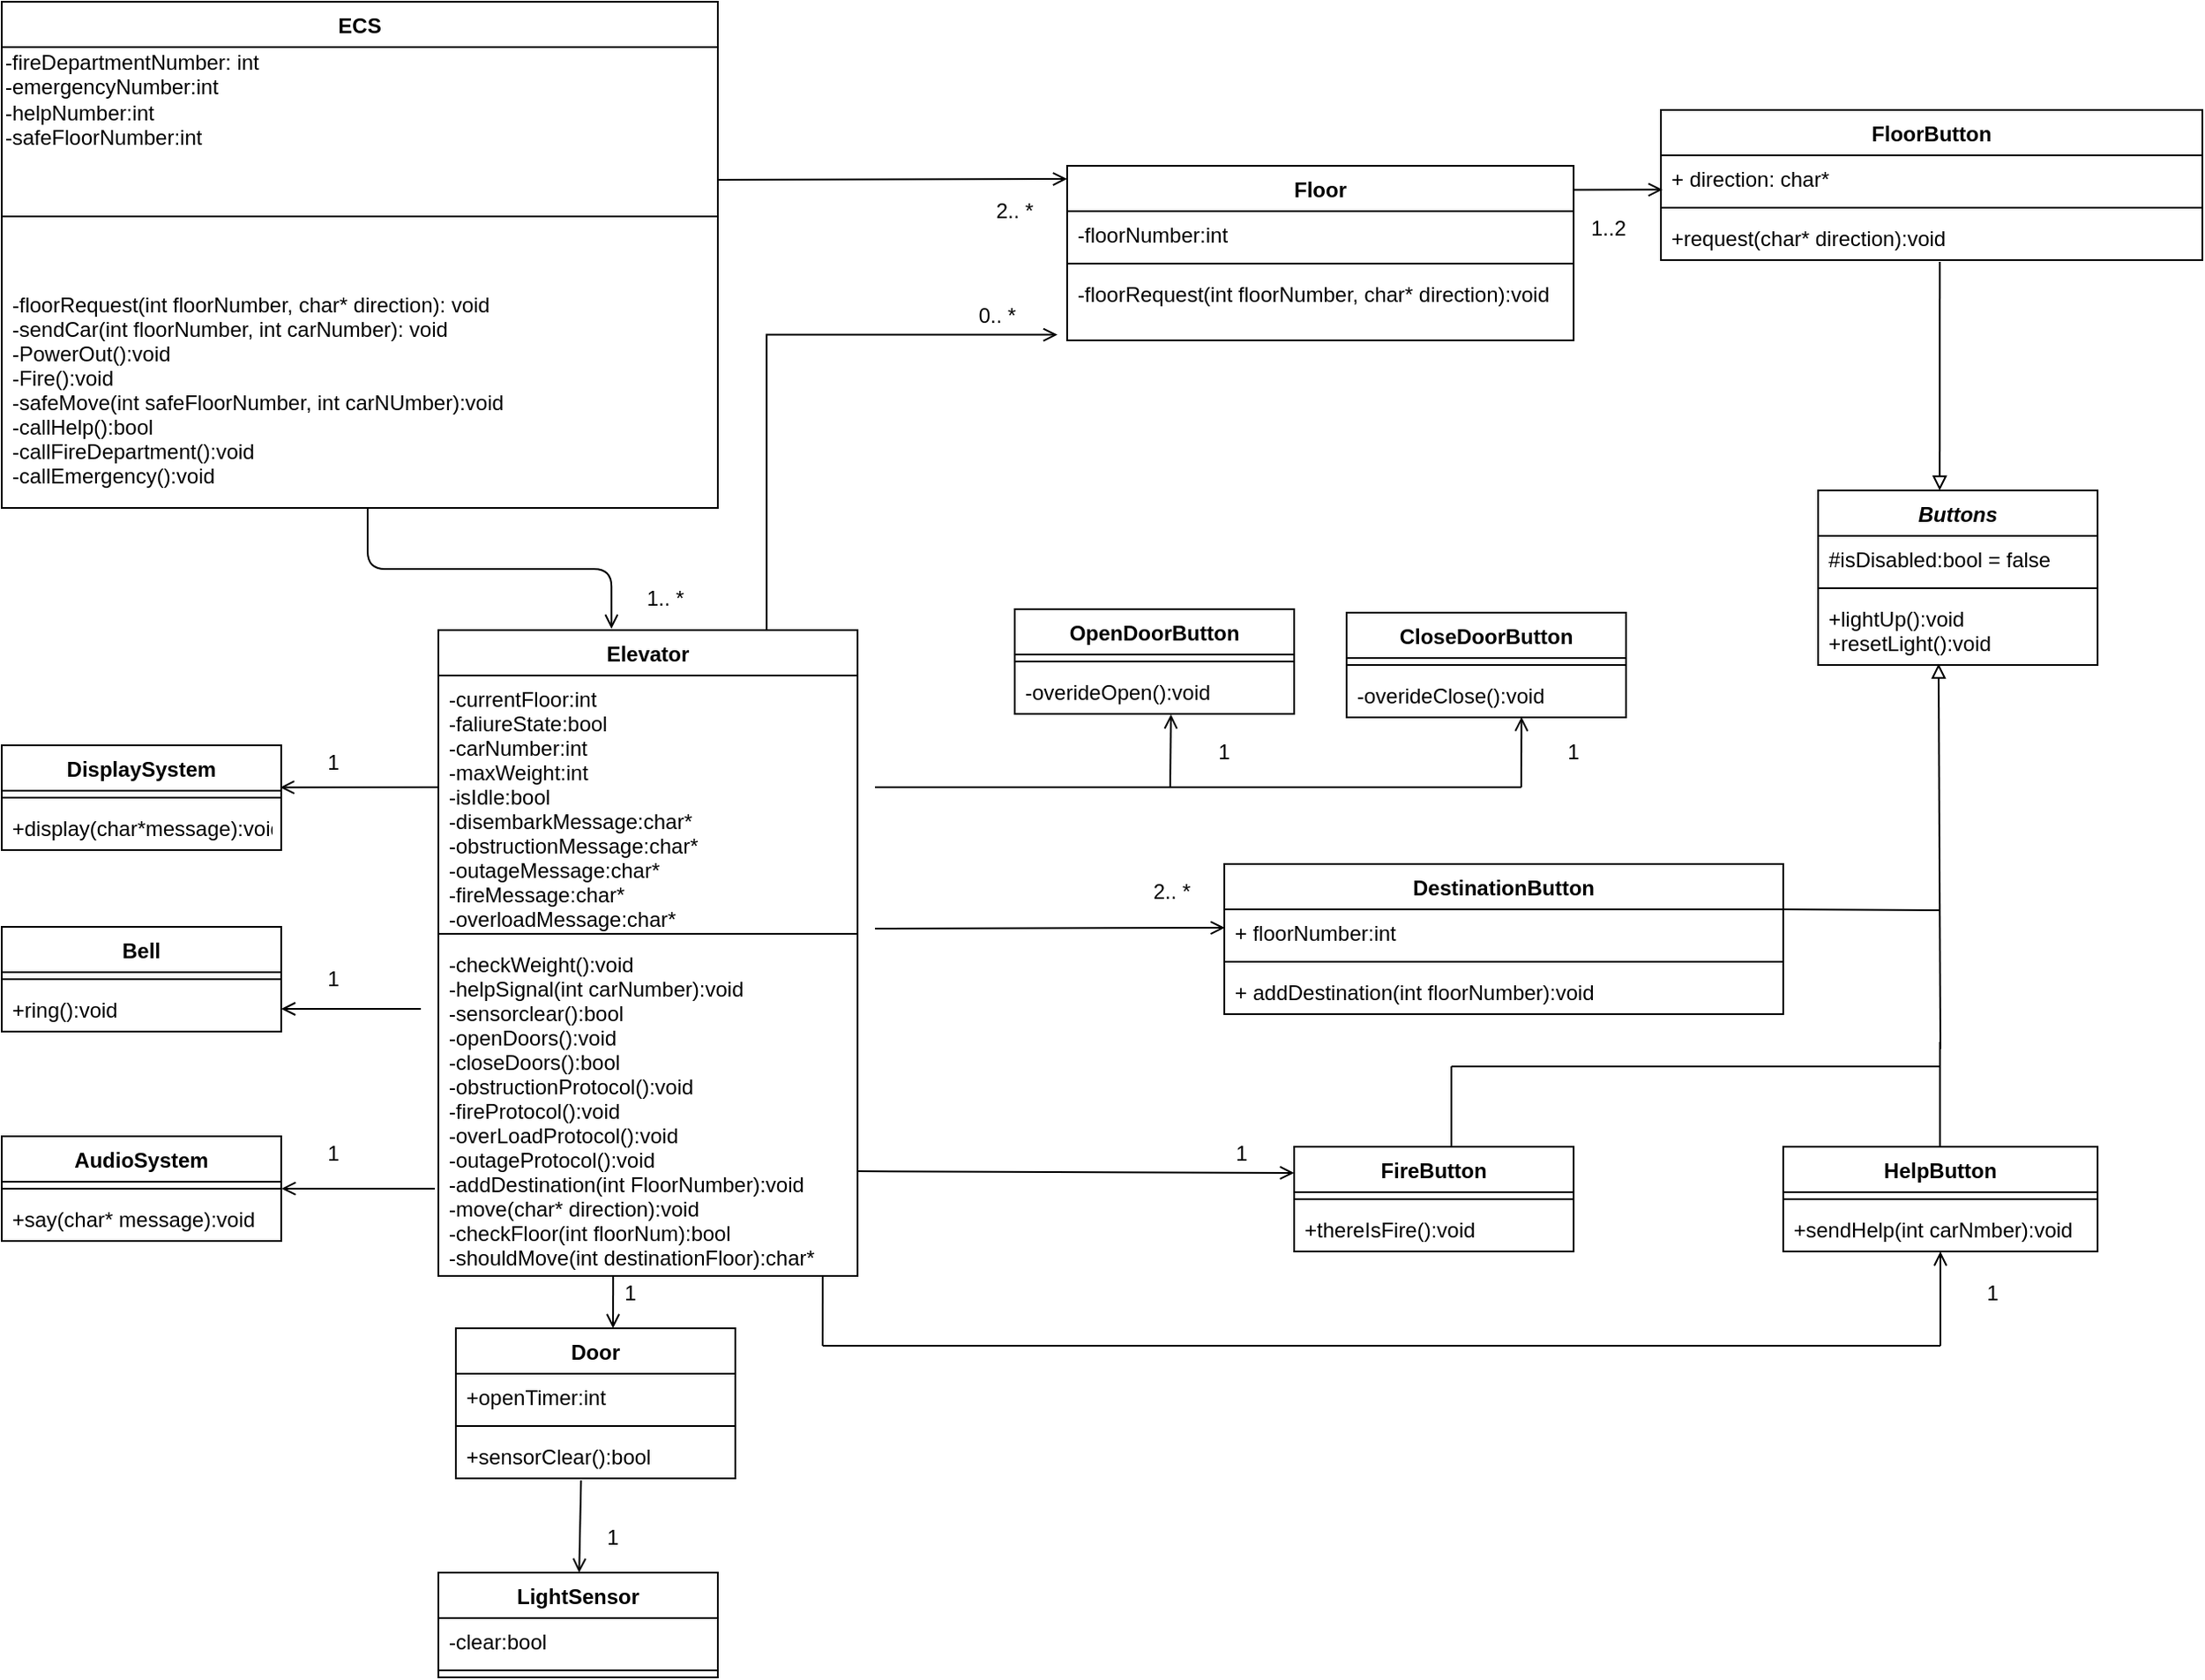 <mxfile version="14.4.2" type="github">
  <diagram id="8aR3l35aItAH-EgRVlKo" name="Page-1">
    <mxGraphModel dx="677" dy="381" grid="1" gridSize="10" guides="1" tooltips="1" connect="1" arrows="1" fold="1" page="1" pageScale="1" pageWidth="2339" pageHeight="3300" math="0" shadow="0">
      <root>
        <mxCell id="0" />
        <mxCell id="1" parent="0" />
        <mxCell id="9FTHmePnIFhZVKgnyyQq-1" value="ECS" style="swimlane;fontStyle=1;align=center;verticalAlign=top;childLayout=stackLayout;horizontal=1;startSize=26;horizontalStack=0;resizeParent=1;resizeParentMax=0;resizeLast=0;collapsible=1;marginBottom=0;" parent="1" vertex="1">
          <mxGeometry x="50" y="30" width="410" height="290" as="geometry" />
        </mxCell>
        <mxCell id="9FTHmePnIFhZVKgnyyQq-54" value="-fireDepartmentNumber: int&lt;br&gt;-emergencyNumber:int&lt;br&gt;-helpNumber:int&lt;br&gt;-safeFloorNumber:int" style="text;html=1;align=left;verticalAlign=middle;resizable=0;points=[];autosize=1;" parent="9FTHmePnIFhZVKgnyyQq-1" vertex="1">
          <mxGeometry y="26" width="410" height="60" as="geometry" />
        </mxCell>
        <mxCell id="9FTHmePnIFhZVKgnyyQq-3" value="" style="line;strokeWidth=1;fillColor=none;align=left;verticalAlign=middle;spacingTop=-1;spacingLeft=3;spacingRight=3;rotatable=0;labelPosition=right;points=[];portConstraint=eastwest;" parent="9FTHmePnIFhZVKgnyyQq-1" vertex="1">
          <mxGeometry y="86" width="410" height="74" as="geometry" />
        </mxCell>
        <mxCell id="9FTHmePnIFhZVKgnyyQq-4" value="-floorRequest(int floorNumber, char* direction): void&#xa;-sendCar(int floorNumber, int carNumber): void&#xa;-PowerOut():void&#xa;-Fire():void&#xa;-safeMove(int safeFloorNumber, int carNUmber):void&#xa;-callHelp():bool&#xa;-callFireDepartment():void&#xa;-callEmergency():void" style="text;strokeColor=none;align=left;verticalAlign=top;spacingLeft=4;spacingRight=4;overflow=hidden;rotatable=0;points=[[0,0.5],[1,0.5]];portConstraint=eastwest;" parent="9FTHmePnIFhZVKgnyyQq-1" vertex="1">
          <mxGeometry y="160" width="410" height="130" as="geometry" />
        </mxCell>
        <mxCell id="wohDVSwyW_sj7-p6CF0E-1" style="edgeStyle=orthogonalEdgeStyle;rounded=0;orthogonalLoop=1;jettySize=auto;html=1;entryX=0.783;entryY=0.003;entryDx=0;entryDy=0;entryPerimeter=0;startArrow=open;startFill=0;endArrow=none;endFill=0;strokeColor=#000000;exitX=-0.019;exitY=0.92;exitDx=0;exitDy=0;exitPerimeter=0;" edge="1" parent="1" source="wohDVSwyW_sj7-p6CF0E-7" target="9FTHmePnIFhZVKgnyyQq-9">
          <mxGeometry relative="1" as="geometry">
            <mxPoint x="662" y="240" as="sourcePoint" />
          </mxGeometry>
        </mxCell>
        <mxCell id="9FTHmePnIFhZVKgnyyQq-9" value="Elevator" style="swimlane;fontStyle=1;align=center;verticalAlign=top;childLayout=stackLayout;horizontal=1;startSize=26;horizontalStack=0;resizeParent=1;resizeParentMax=0;resizeLast=0;collapsible=1;marginBottom=0;" parent="1" vertex="1">
          <mxGeometry x="300" y="390" width="240" height="370" as="geometry" />
        </mxCell>
        <mxCell id="9FTHmePnIFhZVKgnyyQq-10" value="-currentFloor:int&#xa;-faliureState:bool&#xa;-carNumber:int&#xa;-maxWeight:int&#xa;-isIdle:bool&#xa;-disembarkMessage:char*&#xa;-obstructionMessage:char*&#xa;-outageMessage:char*&#xa;-fireMessage:char*&#xa;-overloadMessage:char*" style="text;strokeColor=none;fillColor=none;align=left;verticalAlign=top;spacingLeft=4;spacingRight=4;overflow=hidden;rotatable=0;points=[[0,0.5],[1,0.5]];portConstraint=eastwest;" parent="9FTHmePnIFhZVKgnyyQq-9" vertex="1">
          <mxGeometry y="26" width="240" height="144" as="geometry" />
        </mxCell>
        <mxCell id="9FTHmePnIFhZVKgnyyQq-84" value="" style="endArrow=open;html=1;strokeColor=#000000;entryX=0.996;entryY=0.402;entryDx=0;entryDy=0;endFill=0;entryPerimeter=0;" parent="9FTHmePnIFhZVKgnyyQq-9" target="9FTHmePnIFhZVKgnyyQq-17" edge="1">
          <mxGeometry width="50" height="50" relative="1" as="geometry">
            <mxPoint y="90" as="sourcePoint" />
            <mxPoint x="160" y="91.5" as="targetPoint" />
          </mxGeometry>
        </mxCell>
        <mxCell id="9FTHmePnIFhZVKgnyyQq-11" value="" style="line;strokeWidth=1;fillColor=none;align=left;verticalAlign=middle;spacingTop=-1;spacingLeft=3;spacingRight=3;rotatable=0;labelPosition=right;points=[];portConstraint=eastwest;" parent="9FTHmePnIFhZVKgnyyQq-9" vertex="1">
          <mxGeometry y="170" width="240" height="8" as="geometry" />
        </mxCell>
        <mxCell id="9FTHmePnIFhZVKgnyyQq-95" value="" style="endArrow=open;html=1;strokeColor=#000000;entryX=1;entryY=0.5;entryDx=0;entryDy=0;endFill=0;" parent="9FTHmePnIFhZVKgnyyQq-9" target="9FTHmePnIFhZVKgnyyQq-94" edge="1">
          <mxGeometry width="50" height="50" relative="1" as="geometry">
            <mxPoint x="-10" y="217" as="sourcePoint" />
            <mxPoint x="160" y="211.5" as="targetPoint" />
          </mxGeometry>
        </mxCell>
        <mxCell id="9FTHmePnIFhZVKgnyyQq-12" value="-checkWeight():void&#xa;-helpSignal(int carNumber):void&#xa;-sensorclear():bool&#xa;-openDoors():void&#xa;-closeDoors():bool&#xa;-obstructionProtocol():void&#xa;-fireProtocol():void&#xa;-overLoadProtocol():void&#xa;-outageProtocol():void&#xa;-addDestination(int FloorNumber):void&#xa;-move(char* direction):void&#xa;-checkFloor(int floorNum):bool&#xa;-shouldMove(int destinationFloor):char*&#xa;" style="text;strokeColor=none;fillColor=none;align=left;verticalAlign=top;spacingLeft=4;spacingRight=4;overflow=hidden;rotatable=0;points=[[0,0.5],[1,0.5]];portConstraint=eastwest;" parent="9FTHmePnIFhZVKgnyyQq-9" vertex="1">
          <mxGeometry y="178" width="240" height="192" as="geometry" />
        </mxCell>
        <mxCell id="9FTHmePnIFhZVKgnyyQq-17" value="DisplaySystem" style="swimlane;fontStyle=1;align=center;verticalAlign=top;childLayout=stackLayout;horizontal=1;startSize=26;horizontalStack=0;resizeParent=1;resizeParentMax=0;resizeLast=0;collapsible=1;marginBottom=0;" parent="1" vertex="1">
          <mxGeometry x="50" y="456" width="160" height="60" as="geometry" />
        </mxCell>
        <mxCell id="9FTHmePnIFhZVKgnyyQq-19" value="" style="line;strokeWidth=1;fillColor=none;align=left;verticalAlign=middle;spacingTop=-1;spacingLeft=3;spacingRight=3;rotatable=0;labelPosition=right;points=[];portConstraint=eastwest;" parent="9FTHmePnIFhZVKgnyyQq-17" vertex="1">
          <mxGeometry y="26" width="160" height="8" as="geometry" />
        </mxCell>
        <mxCell id="9FTHmePnIFhZVKgnyyQq-20" value="+display(char*message):void" style="text;strokeColor=none;fillColor=none;align=left;verticalAlign=top;spacingLeft=4;spacingRight=4;overflow=hidden;rotatable=0;points=[[0,0.5],[1,0.5]];portConstraint=eastwest;" parent="9FTHmePnIFhZVKgnyyQq-17" vertex="1">
          <mxGeometry y="34" width="160" height="26" as="geometry" />
        </mxCell>
        <mxCell id="9FTHmePnIFhZVKgnyyQq-25" value="AudioSystem" style="swimlane;fontStyle=1;align=center;verticalAlign=top;childLayout=stackLayout;horizontal=1;startSize=26;horizontalStack=0;resizeParent=1;resizeParentMax=0;resizeLast=0;collapsible=1;marginBottom=0;" parent="1" vertex="1">
          <mxGeometry x="50" y="680" width="160" height="60" as="geometry" />
        </mxCell>
        <mxCell id="9FTHmePnIFhZVKgnyyQq-27" value="" style="line;strokeWidth=1;fillColor=none;align=left;verticalAlign=middle;spacingTop=-1;spacingLeft=3;spacingRight=3;rotatable=0;labelPosition=right;points=[];portConstraint=eastwest;" parent="9FTHmePnIFhZVKgnyyQq-25" vertex="1">
          <mxGeometry y="26" width="160" height="8" as="geometry" />
        </mxCell>
        <mxCell id="9FTHmePnIFhZVKgnyyQq-28" value="+say(char* message):void" style="text;strokeColor=none;fillColor=none;align=left;verticalAlign=top;spacingLeft=4;spacingRight=4;overflow=hidden;rotatable=0;points=[[0,0.5],[1,0.5]];portConstraint=eastwest;" parent="9FTHmePnIFhZVKgnyyQq-25" vertex="1">
          <mxGeometry y="34" width="160" height="26" as="geometry" />
        </mxCell>
        <mxCell id="9FTHmePnIFhZVKgnyyQq-41" value="DestinationButton" style="swimlane;fontStyle=1;align=center;verticalAlign=top;childLayout=stackLayout;horizontal=1;startSize=26;horizontalStack=0;resizeParent=1;resizeParentMax=0;resizeLast=0;collapsible=1;marginBottom=0;" parent="1" vertex="1">
          <mxGeometry x="750" y="524" width="320" height="86" as="geometry" />
        </mxCell>
        <mxCell id="9FTHmePnIFhZVKgnyyQq-42" value="+ floorNumber:int" style="text;strokeColor=none;fillColor=none;align=left;verticalAlign=top;spacingLeft=4;spacingRight=4;overflow=hidden;rotatable=0;points=[[0,0.5],[1,0.5]];portConstraint=eastwest;" parent="9FTHmePnIFhZVKgnyyQq-41" vertex="1">
          <mxGeometry y="26" width="320" height="26" as="geometry" />
        </mxCell>
        <mxCell id="9FTHmePnIFhZVKgnyyQq-43" value="" style="line;strokeWidth=1;fillColor=none;align=left;verticalAlign=middle;spacingTop=-1;spacingLeft=3;spacingRight=3;rotatable=0;labelPosition=right;points=[];portConstraint=eastwest;" parent="9FTHmePnIFhZVKgnyyQq-41" vertex="1">
          <mxGeometry y="52" width="320" height="8" as="geometry" />
        </mxCell>
        <mxCell id="9FTHmePnIFhZVKgnyyQq-44" value="+ addDestination(int floorNumber):void" style="text;strokeColor=none;fillColor=none;align=left;verticalAlign=top;spacingLeft=4;spacingRight=4;overflow=hidden;rotatable=0;points=[[0,0.5],[1,0.5]];portConstraint=eastwest;" parent="9FTHmePnIFhZVKgnyyQq-41" vertex="1">
          <mxGeometry y="60" width="320" height="26" as="geometry" />
        </mxCell>
        <mxCell id="9FTHmePnIFhZVKgnyyQq-45" value="FloorButton" style="swimlane;fontStyle=1;align=center;verticalAlign=top;childLayout=stackLayout;horizontal=1;startSize=26;horizontalStack=0;resizeParent=1;resizeParentMax=0;resizeLast=0;collapsible=1;marginBottom=0;" parent="1" vertex="1">
          <mxGeometry x="1000" y="92" width="310" height="86" as="geometry" />
        </mxCell>
        <mxCell id="9FTHmePnIFhZVKgnyyQq-46" value="+ direction: char*" style="text;strokeColor=none;fillColor=none;align=left;verticalAlign=top;spacingLeft=4;spacingRight=4;overflow=hidden;rotatable=0;points=[[0,0.5],[1,0.5]];portConstraint=eastwest;" parent="9FTHmePnIFhZVKgnyyQq-45" vertex="1">
          <mxGeometry y="26" width="310" height="26" as="geometry" />
        </mxCell>
        <mxCell id="9FTHmePnIFhZVKgnyyQq-47" value="" style="line;strokeWidth=1;fillColor=none;align=left;verticalAlign=middle;spacingTop=-1;spacingLeft=3;spacingRight=3;rotatable=0;labelPosition=right;points=[];portConstraint=eastwest;" parent="9FTHmePnIFhZVKgnyyQq-45" vertex="1">
          <mxGeometry y="52" width="310" height="8" as="geometry" />
        </mxCell>
        <mxCell id="9FTHmePnIFhZVKgnyyQq-48" value="+request(char* direction):void" style="text;strokeColor=none;fillColor=none;align=left;verticalAlign=top;spacingLeft=4;spacingRight=4;overflow=hidden;rotatable=0;points=[[0,0.5],[1,0.5]];portConstraint=eastwest;" parent="9FTHmePnIFhZVKgnyyQq-45" vertex="1">
          <mxGeometry y="60" width="310" height="26" as="geometry" />
        </mxCell>
        <mxCell id="9FTHmePnIFhZVKgnyyQq-50" value="HelpButton" style="swimlane;fontStyle=1;align=center;verticalAlign=top;childLayout=stackLayout;horizontal=1;startSize=26;horizontalStack=0;resizeParent=1;resizeParentMax=0;resizeLast=0;collapsible=1;marginBottom=0;" parent="1" vertex="1">
          <mxGeometry x="1070" y="686" width="180" height="60" as="geometry" />
        </mxCell>
        <mxCell id="9FTHmePnIFhZVKgnyyQq-52" value="" style="line;strokeWidth=1;fillColor=none;align=left;verticalAlign=middle;spacingTop=-1;spacingLeft=3;spacingRight=3;rotatable=0;labelPosition=right;points=[];portConstraint=eastwest;" parent="9FTHmePnIFhZVKgnyyQq-50" vertex="1">
          <mxGeometry y="26" width="180" height="8" as="geometry" />
        </mxCell>
        <mxCell id="9FTHmePnIFhZVKgnyyQq-53" value="+sendHelp(int carNmber):void" style="text;strokeColor=none;fillColor=none;align=left;verticalAlign=top;spacingLeft=4;spacingRight=4;overflow=hidden;rotatable=0;points=[[0,0.5],[1,0.5]];portConstraint=eastwest;" parent="9FTHmePnIFhZVKgnyyQq-50" vertex="1">
          <mxGeometry y="34" width="180" height="26" as="geometry" />
        </mxCell>
        <mxCell id="9FTHmePnIFhZVKgnyyQq-56" value="FireButton" style="swimlane;fontStyle=1;align=center;verticalAlign=top;childLayout=stackLayout;horizontal=1;startSize=26;horizontalStack=0;resizeParent=1;resizeParentMax=0;resizeLast=0;collapsible=1;marginBottom=0;fillColor=none;" parent="1" vertex="1">
          <mxGeometry x="790" y="686" width="160" height="60" as="geometry" />
        </mxCell>
        <mxCell id="9FTHmePnIFhZVKgnyyQq-58" value="" style="line;strokeWidth=1;fillColor=none;align=left;verticalAlign=middle;spacingTop=-1;spacingLeft=3;spacingRight=3;rotatable=0;labelPosition=right;points=[];portConstraint=eastwest;" parent="9FTHmePnIFhZVKgnyyQq-56" vertex="1">
          <mxGeometry y="26" width="160" height="8" as="geometry" />
        </mxCell>
        <mxCell id="9FTHmePnIFhZVKgnyyQq-59" value="+thereIsFire():void" style="text;strokeColor=none;fillColor=none;align=left;verticalAlign=top;spacingLeft=4;spacingRight=4;overflow=hidden;rotatable=0;points=[[0,0.5],[1,0.5]];portConstraint=eastwest;" parent="9FTHmePnIFhZVKgnyyQq-56" vertex="1">
          <mxGeometry y="34" width="160" height="26" as="geometry" />
        </mxCell>
        <mxCell id="9FTHmePnIFhZVKgnyyQq-68" value="" style="endArrow=none;html=1;strokeColor=#000000;" parent="1" edge="1">
          <mxGeometry width="50" height="50" relative="1" as="geometry">
            <mxPoint x="1159.76" y="686" as="sourcePoint" />
            <mxPoint x="1159.76" y="626" as="targetPoint" />
            <Array as="points" />
          </mxGeometry>
        </mxCell>
        <mxCell id="9FTHmePnIFhZVKgnyyQq-69" value="" style="endArrow=none;html=1;strokeColor=#000000;" parent="1" edge="1">
          <mxGeometry width="50" height="50" relative="1" as="geometry">
            <mxPoint x="880" y="640" as="sourcePoint" />
            <mxPoint x="1160" y="640" as="targetPoint" />
          </mxGeometry>
        </mxCell>
        <mxCell id="9FTHmePnIFhZVKgnyyQq-70" value="" style="endArrow=none;html=1;strokeColor=#000000;" parent="1" edge="1">
          <mxGeometry width="50" height="50" relative="1" as="geometry">
            <mxPoint x="880" y="686" as="sourcePoint" />
            <mxPoint x="880" y="640" as="targetPoint" />
          </mxGeometry>
        </mxCell>
        <mxCell id="9FTHmePnIFhZVKgnyyQq-71" value="" style="endArrow=block;html=1;strokeColor=#000000;endFill=0;entryX=0.431;entryY=0.982;entryDx=0;entryDy=0;entryPerimeter=0;" parent="1" edge="1" target="wohDVSwyW_sj7-p6CF0E-15">
          <mxGeometry width="50" height="50" relative="1" as="geometry">
            <mxPoint x="1160" y="630" as="sourcePoint" />
            <mxPoint x="1160" y="414" as="targetPoint" />
          </mxGeometry>
        </mxCell>
        <mxCell id="9FTHmePnIFhZVKgnyyQq-72" value="" style="endArrow=none;html=1;strokeColor=#000000;" parent="1" edge="1">
          <mxGeometry width="50" height="50" relative="1" as="geometry">
            <mxPoint x="1070" y="550" as="sourcePoint" />
            <mxPoint x="1160" y="550.5" as="targetPoint" />
          </mxGeometry>
        </mxCell>
        <mxCell id="9FTHmePnIFhZVKgnyyQq-74" value="" style="endArrow=none;html=1;strokeColor=#000000;entryX=0.515;entryY=1.04;entryDx=0;entryDy=0;entryPerimeter=0;startArrow=block;startFill=0;exitX=0.435;exitY=0;exitDx=0;exitDy=0;exitPerimeter=0;" parent="1" target="9FTHmePnIFhZVKgnyyQq-48" edge="1" source="wohDVSwyW_sj7-p6CF0E-12">
          <mxGeometry width="50" height="50" relative="1" as="geometry">
            <mxPoint x="1160" y="300" as="sourcePoint" />
            <mxPoint x="1160" y="250" as="targetPoint" />
          </mxGeometry>
        </mxCell>
        <mxCell id="9FTHmePnIFhZVKgnyyQq-75" value="" style="endArrow=open;html=1;strokeColor=#000000;entryX=0.003;entryY=0.756;entryDx=0;entryDy=0;entryPerimeter=0;endFill=0;exitX=1;exitY=0.137;exitDx=0;exitDy=0;exitPerimeter=0;" parent="1" target="9FTHmePnIFhZVKgnyyQq-46" edge="1" source="wohDVSwyW_sj7-p6CF0E-4">
          <mxGeometry width="50" height="50" relative="1" as="geometry">
            <mxPoint x="920" y="138" as="sourcePoint" />
            <mxPoint x="920" y="90" as="targetPoint" />
          </mxGeometry>
        </mxCell>
        <mxCell id="9FTHmePnIFhZVKgnyyQq-76" value="" style="endArrow=open;html=1;strokeColor=#000000;entryX=0.001;entryY=0.405;entryDx=0;entryDy=0;endFill=0;entryPerimeter=0;" parent="1" target="9FTHmePnIFhZVKgnyyQq-42" edge="1">
          <mxGeometry width="50" height="50" relative="1" as="geometry">
            <mxPoint x="550" y="561" as="sourcePoint" />
            <mxPoint x="590" y="450" as="targetPoint" />
          </mxGeometry>
        </mxCell>
        <mxCell id="9FTHmePnIFhZVKgnyyQq-77" value="" style="endArrow=open;html=1;strokeColor=#000000;entryX=0;entryY=0.25;entryDx=0;entryDy=0;endFill=0;" parent="1" target="9FTHmePnIFhZVKgnyyQq-56" edge="1">
          <mxGeometry width="50" height="50" relative="1" as="geometry">
            <mxPoint x="540" y="700" as="sourcePoint" />
            <mxPoint x="700" y="701.5" as="targetPoint" />
          </mxGeometry>
        </mxCell>
        <mxCell id="9FTHmePnIFhZVKgnyyQq-78" value="" style="endArrow=open;html=1;strokeColor=#000000;endFill=0;" parent="1" target="9FTHmePnIFhZVKgnyyQq-53" edge="1">
          <mxGeometry width="50" height="50" relative="1" as="geometry">
            <mxPoint x="1160" y="800" as="sourcePoint" />
            <mxPoint x="1170" y="811.5" as="targetPoint" />
          </mxGeometry>
        </mxCell>
        <mxCell id="9FTHmePnIFhZVKgnyyQq-79" value="" style="endArrow=none;html=1;strokeColor=#000000;" parent="1" edge="1">
          <mxGeometry width="50" height="50" relative="1" as="geometry">
            <mxPoint x="520" y="800" as="sourcePoint" />
            <mxPoint x="1160" y="800" as="targetPoint" />
          </mxGeometry>
        </mxCell>
        <mxCell id="9FTHmePnIFhZVKgnyyQq-80" value="" style="endArrow=none;html=1;strokeColor=#000000;entryX=0.917;entryY=0.998;entryDx=0;entryDy=0;entryPerimeter=0;" parent="1" target="9FTHmePnIFhZVKgnyyQq-12" edge="1">
          <mxGeometry width="50" height="50" relative="1" as="geometry">
            <mxPoint x="520" y="800" as="sourcePoint" />
            <mxPoint x="570" y="750" as="targetPoint" />
          </mxGeometry>
        </mxCell>
        <mxCell id="9FTHmePnIFhZVKgnyyQq-81" value="" style="endArrow=open;html=1;strokeColor=#000000;entryX=0;entryY=0.25;entryDx=0;entryDy=0;endFill=0;" parent="1" edge="1">
          <mxGeometry width="50" height="50" relative="1" as="geometry">
            <mxPoint x="460" y="132" as="sourcePoint" />
            <mxPoint x="660" y="131.5" as="targetPoint" />
          </mxGeometry>
        </mxCell>
        <mxCell id="9FTHmePnIFhZVKgnyyQq-82" value="" style="endArrow=open;html=1;strokeColor=#000000;entryX=0.625;entryY=0;entryDx=0;entryDy=0;endFill=0;exitX=0.417;exitY=1;exitDx=0;exitDy=0;exitPerimeter=0;entryPerimeter=0;" parent="1" source="9FTHmePnIFhZVKgnyyQq-12" edge="1">
          <mxGeometry width="50" height="50" relative="1" as="geometry">
            <mxPoint x="270" y="750" as="sourcePoint" />
            <mxPoint x="400" y="790" as="targetPoint" />
          </mxGeometry>
        </mxCell>
        <mxCell id="9FTHmePnIFhZVKgnyyQq-85" value="" style="endArrow=open;html=1;strokeColor=#000000;entryX=0.413;entryY=-0.002;entryDx=0;entryDy=0;endFill=0;exitX=0.511;exitY=1.002;exitDx=0;exitDy=0;exitPerimeter=0;entryPerimeter=0;edgeStyle=orthogonalEdgeStyle;" parent="1" source="9FTHmePnIFhZVKgnyyQq-4" target="9FTHmePnIFhZVKgnyyQq-9" edge="1">
          <mxGeometry width="50" height="50" relative="1" as="geometry">
            <mxPoint x="340" y="360" as="sourcePoint" />
            <mxPoint x="500" y="361.5" as="targetPoint" />
          </mxGeometry>
        </mxCell>
        <mxCell id="9FTHmePnIFhZVKgnyyQq-83" value="" style="endArrow=open;html=1;strokeColor=#000000;entryX=1.001;entryY=0.152;entryDx=0;entryDy=0;endFill=0;entryPerimeter=0;" parent="1" edge="1">
          <mxGeometry width="50" height="50" relative="1" as="geometry">
            <mxPoint x="298" y="710" as="sourcePoint" />
            <mxPoint x="210.16" y="709.952" as="targetPoint" />
          </mxGeometry>
        </mxCell>
        <mxCell id="9FTHmePnIFhZVKgnyyQq-91" value="Bell" style="swimlane;fontStyle=1;align=center;verticalAlign=top;childLayout=stackLayout;horizontal=1;startSize=26;horizontalStack=0;resizeParent=1;resizeParentMax=0;resizeLast=0;collapsible=1;marginBottom=0;fillColor=none;" parent="1" vertex="1">
          <mxGeometry x="50" y="560" width="160" height="60" as="geometry" />
        </mxCell>
        <mxCell id="9FTHmePnIFhZVKgnyyQq-93" value="" style="line;strokeWidth=1;fillColor=none;align=left;verticalAlign=middle;spacingTop=-1;spacingLeft=3;spacingRight=3;rotatable=0;labelPosition=right;points=[];portConstraint=eastwest;" parent="9FTHmePnIFhZVKgnyyQq-91" vertex="1">
          <mxGeometry y="26" width="160" height="8" as="geometry" />
        </mxCell>
        <mxCell id="9FTHmePnIFhZVKgnyyQq-94" value="+ring():void" style="text;strokeColor=none;fillColor=none;align=left;verticalAlign=top;spacingLeft=4;spacingRight=4;overflow=hidden;rotatable=0;points=[[0,0.5],[1,0.5]];portConstraint=eastwest;" parent="9FTHmePnIFhZVKgnyyQq-91" vertex="1">
          <mxGeometry y="34" width="160" height="26" as="geometry" />
        </mxCell>
        <mxCell id="9FTHmePnIFhZVKgnyyQq-96" value="CloseDoorButton" style="swimlane;fontStyle=1;align=center;verticalAlign=top;childLayout=stackLayout;horizontal=1;startSize=26;horizontalStack=0;resizeParent=1;resizeParentMax=0;resizeLast=0;collapsible=1;marginBottom=0;fillColor=none;" parent="1" vertex="1">
          <mxGeometry x="820" y="380" width="160" height="60" as="geometry" />
        </mxCell>
        <mxCell id="9FTHmePnIFhZVKgnyyQq-98" value="" style="line;strokeWidth=1;fillColor=none;align=left;verticalAlign=middle;spacingTop=-1;spacingLeft=3;spacingRight=3;rotatable=0;labelPosition=right;points=[];portConstraint=eastwest;" parent="9FTHmePnIFhZVKgnyyQq-96" vertex="1">
          <mxGeometry y="26" width="160" height="8" as="geometry" />
        </mxCell>
        <mxCell id="9FTHmePnIFhZVKgnyyQq-99" value="-overideClose():void" style="text;strokeColor=none;fillColor=none;align=left;verticalAlign=top;spacingLeft=4;spacingRight=4;overflow=hidden;rotatable=0;points=[[0,0.5],[1,0.5]];portConstraint=eastwest;" parent="9FTHmePnIFhZVKgnyyQq-96" vertex="1">
          <mxGeometry y="34" width="160" height="26" as="geometry" />
        </mxCell>
        <mxCell id="9FTHmePnIFhZVKgnyyQq-105" value="" style="endArrow=open;html=1;strokeColor=#000000;entryX=0.626;entryY=0.989;entryDx=0;entryDy=0;entryPerimeter=0;endFill=0;" parent="9FTHmePnIFhZVKgnyyQq-96" target="9FTHmePnIFhZVKgnyyQq-99" edge="1">
          <mxGeometry width="50" height="50" relative="1" as="geometry">
            <mxPoint x="100" y="100" as="sourcePoint" />
            <mxPoint x="150" y="50" as="targetPoint" />
          </mxGeometry>
        </mxCell>
        <mxCell id="9FTHmePnIFhZVKgnyyQq-100" value="OpenDoorButton" style="swimlane;fontStyle=1;align=center;verticalAlign=top;childLayout=stackLayout;horizontal=1;startSize=26;horizontalStack=0;resizeParent=1;resizeParentMax=0;resizeLast=0;collapsible=1;marginBottom=0;fillColor=none;" parent="1" vertex="1">
          <mxGeometry x="630" y="378" width="160" height="60" as="geometry" />
        </mxCell>
        <mxCell id="9FTHmePnIFhZVKgnyyQq-102" value="" style="line;strokeWidth=1;fillColor=none;align=left;verticalAlign=middle;spacingTop=-1;spacingLeft=3;spacingRight=3;rotatable=0;labelPosition=right;points=[];portConstraint=eastwest;" parent="9FTHmePnIFhZVKgnyyQq-100" vertex="1">
          <mxGeometry y="26" width="160" height="8" as="geometry" />
        </mxCell>
        <mxCell id="9FTHmePnIFhZVKgnyyQq-103" value="-overideOpen():void" style="text;strokeColor=none;fillColor=none;align=left;verticalAlign=top;spacingLeft=4;spacingRight=4;overflow=hidden;rotatable=0;points=[[0,0.5],[1,0.5]];portConstraint=eastwest;" parent="9FTHmePnIFhZVKgnyyQq-100" vertex="1">
          <mxGeometry y="34" width="160" height="26" as="geometry" />
        </mxCell>
        <mxCell id="9FTHmePnIFhZVKgnyyQq-104" value="" style="endArrow=none;html=1;strokeColor=#000000;endFill=0;" parent="1" edge="1">
          <mxGeometry width="50" height="50" relative="1" as="geometry">
            <mxPoint x="920" y="480" as="sourcePoint" />
            <mxPoint x="550" y="480" as="targetPoint" />
          </mxGeometry>
        </mxCell>
        <mxCell id="9FTHmePnIFhZVKgnyyQq-106" value="" style="endArrow=open;html=1;strokeColor=#000000;entryX=0.559;entryY=1.01;entryDx=0;entryDy=0;entryPerimeter=0;endFill=0;" parent="1" target="9FTHmePnIFhZVKgnyyQq-103" edge="1">
          <mxGeometry width="50" height="50" relative="1" as="geometry">
            <mxPoint x="719" y="480" as="sourcePoint" />
            <mxPoint x="740" y="440" as="targetPoint" />
          </mxGeometry>
        </mxCell>
        <mxCell id="9FTHmePnIFhZVKgnyyQq-107" value="LightSensor" style="swimlane;fontStyle=1;align=center;verticalAlign=top;childLayout=stackLayout;horizontal=1;startSize=26;horizontalStack=0;resizeParent=1;resizeParentMax=0;resizeLast=0;collapsible=1;marginBottom=0;fillColor=none;" parent="1" vertex="1">
          <mxGeometry x="300" y="930" width="160" height="60" as="geometry" />
        </mxCell>
        <mxCell id="9FTHmePnIFhZVKgnyyQq-108" value="-clear:bool" style="text;strokeColor=none;fillColor=none;align=left;verticalAlign=top;spacingLeft=4;spacingRight=4;overflow=hidden;rotatable=0;points=[[0,0.5],[1,0.5]];portConstraint=eastwest;" parent="9FTHmePnIFhZVKgnyyQq-107" vertex="1">
          <mxGeometry y="26" width="160" height="26" as="geometry" />
        </mxCell>
        <mxCell id="9FTHmePnIFhZVKgnyyQq-109" value="" style="line;strokeWidth=1;fillColor=none;align=left;verticalAlign=middle;spacingTop=-1;spacingLeft=3;spacingRight=3;rotatable=0;labelPosition=right;points=[];portConstraint=eastwest;" parent="9FTHmePnIFhZVKgnyyQq-107" vertex="1">
          <mxGeometry y="52" width="160" height="8" as="geometry" />
        </mxCell>
        <mxCell id="9FTHmePnIFhZVKgnyyQq-111" value="" style="endArrow=open;html=1;strokeColor=#000000;endFill=0;exitX=0.448;exitY=1.045;exitDx=0;exitDy=0;exitPerimeter=0;" parent="1" source="wohDVSwyW_sj7-p6CF0E-11" target="9FTHmePnIFhZVKgnyyQq-107" edge="1">
          <mxGeometry width="50" height="50" relative="1" as="geometry">
            <mxPoint x="380" y="868.0" as="sourcePoint" />
            <mxPoint x="710" y="911.5" as="targetPoint" />
          </mxGeometry>
        </mxCell>
        <mxCell id="9FTHmePnIFhZVKgnyyQq-119" value="1..2" style="text;html=1;strokeColor=none;fillColor=none;align=center;verticalAlign=middle;whiteSpace=wrap;rounded=0;" parent="1" vertex="1">
          <mxGeometry x="950" y="150" width="40" height="20" as="geometry" />
        </mxCell>
        <mxCell id="9FTHmePnIFhZVKgnyyQq-121" value="2.. *" style="text;html=1;strokeColor=none;fillColor=none;align=center;verticalAlign=middle;whiteSpace=wrap;rounded=0;" parent="1" vertex="1">
          <mxGeometry x="610" y="140" width="40" height="20" as="geometry" />
        </mxCell>
        <mxCell id="9FTHmePnIFhZVKgnyyQq-124" value="1.. *" style="text;html=1;strokeColor=none;fillColor=none;align=center;verticalAlign=middle;whiteSpace=wrap;rounded=0;" parent="1" vertex="1">
          <mxGeometry x="410" y="362" width="40" height="20" as="geometry" />
        </mxCell>
        <mxCell id="9FTHmePnIFhZVKgnyyQq-125" value="1" style="text;html=1;strokeColor=none;fillColor=none;align=center;verticalAlign=middle;whiteSpace=wrap;rounded=0;" parent="1" vertex="1">
          <mxGeometry x="930" y="450" width="40" height="20" as="geometry" />
        </mxCell>
        <mxCell id="9FTHmePnIFhZVKgnyyQq-126" value="1" style="text;html=1;strokeColor=none;fillColor=none;align=center;verticalAlign=middle;whiteSpace=wrap;rounded=0;" parent="1" vertex="1">
          <mxGeometry x="730" y="450" width="40" height="20" as="geometry" />
        </mxCell>
        <mxCell id="9FTHmePnIFhZVKgnyyQq-127" value="1" style="text;html=1;strokeColor=none;fillColor=none;align=center;verticalAlign=middle;whiteSpace=wrap;rounded=0;" parent="1" vertex="1">
          <mxGeometry x="220" y="456" width="40" height="20" as="geometry" />
        </mxCell>
        <mxCell id="9FTHmePnIFhZVKgnyyQq-128" value="1" style="text;html=1;strokeColor=none;fillColor=none;align=center;verticalAlign=middle;whiteSpace=wrap;rounded=0;" parent="1" vertex="1">
          <mxGeometry x="220" y="580" width="40" height="20" as="geometry" />
        </mxCell>
        <mxCell id="9FTHmePnIFhZVKgnyyQq-129" value="1" style="text;html=1;strokeColor=none;fillColor=none;align=center;verticalAlign=middle;whiteSpace=wrap;rounded=0;" parent="1" vertex="1">
          <mxGeometry x="220" y="680" width="40" height="20" as="geometry" />
        </mxCell>
        <mxCell id="9FTHmePnIFhZVKgnyyQq-130" value="2.. *" style="text;html=1;strokeColor=none;fillColor=none;align=center;verticalAlign=middle;whiteSpace=wrap;rounded=0;" parent="1" vertex="1">
          <mxGeometry x="700" y="530" width="40" height="20" as="geometry" />
        </mxCell>
        <mxCell id="9FTHmePnIFhZVKgnyyQq-131" value="1" style="text;html=1;strokeColor=none;fillColor=none;align=center;verticalAlign=middle;whiteSpace=wrap;rounded=0;" parent="1" vertex="1">
          <mxGeometry x="390" y="760" width="40" height="20" as="geometry" />
        </mxCell>
        <mxCell id="9FTHmePnIFhZVKgnyyQq-132" value="1" style="text;html=1;strokeColor=none;fillColor=none;align=center;verticalAlign=middle;whiteSpace=wrap;rounded=0;" parent="1" vertex="1">
          <mxGeometry x="740" y="680" width="40" height="20" as="geometry" />
        </mxCell>
        <mxCell id="9FTHmePnIFhZVKgnyyQq-133" value="1" style="text;html=1;strokeColor=none;fillColor=none;align=center;verticalAlign=middle;whiteSpace=wrap;rounded=0;" parent="1" vertex="1">
          <mxGeometry x="1170" y="760" width="40" height="20" as="geometry" />
        </mxCell>
        <mxCell id="9FTHmePnIFhZVKgnyyQq-134" value="1" style="text;html=1;strokeColor=none;fillColor=none;align=center;verticalAlign=middle;whiteSpace=wrap;rounded=0;" parent="1" vertex="1">
          <mxGeometry x="380" y="900" width="40" height="20" as="geometry" />
        </mxCell>
        <mxCell id="wohDVSwyW_sj7-p6CF0E-2" value="0.. *" style="text;html=1;strokeColor=none;fillColor=none;align=center;verticalAlign=middle;whiteSpace=wrap;rounded=0;" vertex="1" parent="1">
          <mxGeometry x="600" y="200" width="40" height="20" as="geometry" />
        </mxCell>
        <mxCell id="wohDVSwyW_sj7-p6CF0E-4" value="Floor" style="swimlane;fontStyle=1;align=center;verticalAlign=top;childLayout=stackLayout;horizontal=1;startSize=26;horizontalStack=0;resizeParent=1;resizeParentMax=0;resizeLast=0;collapsible=1;marginBottom=0;fillColor=none;" vertex="1" parent="1">
          <mxGeometry x="660" y="124" width="290" height="100" as="geometry" />
        </mxCell>
        <mxCell id="wohDVSwyW_sj7-p6CF0E-5" value="-floorNumber:int" style="text;strokeColor=none;fillColor=none;align=left;verticalAlign=top;spacingLeft=4;spacingRight=4;overflow=hidden;rotatable=0;points=[[0,0.5],[1,0.5]];portConstraint=eastwest;" vertex="1" parent="wohDVSwyW_sj7-p6CF0E-4">
          <mxGeometry y="26" width="290" height="26" as="geometry" />
        </mxCell>
        <mxCell id="wohDVSwyW_sj7-p6CF0E-6" value="" style="line;strokeWidth=1;fillColor=none;align=left;verticalAlign=middle;spacingTop=-1;spacingLeft=3;spacingRight=3;rotatable=0;labelPosition=right;points=[];portConstraint=eastwest;" vertex="1" parent="wohDVSwyW_sj7-p6CF0E-4">
          <mxGeometry y="52" width="290" height="8" as="geometry" />
        </mxCell>
        <mxCell id="wohDVSwyW_sj7-p6CF0E-7" value="-floorRequest(int floorNumber, char* direction):void" style="text;strokeColor=none;fillColor=none;align=left;verticalAlign=top;spacingLeft=4;spacingRight=4;overflow=hidden;rotatable=0;points=[[0,0.5],[1,0.5]];portConstraint=eastwest;" vertex="1" parent="wohDVSwyW_sj7-p6CF0E-4">
          <mxGeometry y="60" width="290" height="40" as="geometry" />
        </mxCell>
        <mxCell id="wohDVSwyW_sj7-p6CF0E-8" value="Door" style="swimlane;fontStyle=1;align=center;verticalAlign=top;childLayout=stackLayout;horizontal=1;startSize=26;horizontalStack=0;resizeParent=1;resizeParentMax=0;resizeLast=0;collapsible=1;marginBottom=0;fillColor=none;" vertex="1" parent="1">
          <mxGeometry x="310" y="790" width="160" height="86" as="geometry" />
        </mxCell>
        <mxCell id="wohDVSwyW_sj7-p6CF0E-9" value="+openTimer:int" style="text;strokeColor=none;fillColor=none;align=left;verticalAlign=top;spacingLeft=4;spacingRight=4;overflow=hidden;rotatable=0;points=[[0,0.5],[1,0.5]];portConstraint=eastwest;" vertex="1" parent="wohDVSwyW_sj7-p6CF0E-8">
          <mxGeometry y="26" width="160" height="26" as="geometry" />
        </mxCell>
        <mxCell id="wohDVSwyW_sj7-p6CF0E-10" value="" style="line;strokeWidth=1;fillColor=none;align=left;verticalAlign=middle;spacingTop=-1;spacingLeft=3;spacingRight=3;rotatable=0;labelPosition=right;points=[];portConstraint=eastwest;" vertex="1" parent="wohDVSwyW_sj7-p6CF0E-8">
          <mxGeometry y="52" width="160" height="8" as="geometry" />
        </mxCell>
        <mxCell id="wohDVSwyW_sj7-p6CF0E-11" value="+sensorClear():bool" style="text;strokeColor=none;fillColor=none;align=left;verticalAlign=top;spacingLeft=4;spacingRight=4;overflow=hidden;rotatable=0;points=[[0,0.5],[1,0.5]];portConstraint=eastwest;" vertex="1" parent="wohDVSwyW_sj7-p6CF0E-8">
          <mxGeometry y="60" width="160" height="26" as="geometry" />
        </mxCell>
        <mxCell id="wohDVSwyW_sj7-p6CF0E-12" value="Buttons" style="swimlane;fontStyle=3;align=center;verticalAlign=top;childLayout=stackLayout;horizontal=1;startSize=26;horizontalStack=0;resizeParent=1;resizeParentMax=0;resizeLast=0;collapsible=1;marginBottom=0;fillColor=none;" vertex="1" parent="1">
          <mxGeometry x="1090" y="310" width="160" height="100" as="geometry" />
        </mxCell>
        <mxCell id="wohDVSwyW_sj7-p6CF0E-13" value="#isDisabled:bool = false" style="text;strokeColor=none;fillColor=none;align=left;verticalAlign=top;spacingLeft=4;spacingRight=4;overflow=hidden;rotatable=0;points=[[0,0.5],[1,0.5]];portConstraint=eastwest;" vertex="1" parent="wohDVSwyW_sj7-p6CF0E-12">
          <mxGeometry y="26" width="160" height="26" as="geometry" />
        </mxCell>
        <mxCell id="wohDVSwyW_sj7-p6CF0E-14" value="" style="line;strokeWidth=1;fillColor=none;align=left;verticalAlign=middle;spacingTop=-1;spacingLeft=3;spacingRight=3;rotatable=0;labelPosition=right;points=[];portConstraint=eastwest;" vertex="1" parent="wohDVSwyW_sj7-p6CF0E-12">
          <mxGeometry y="52" width="160" height="8" as="geometry" />
        </mxCell>
        <mxCell id="wohDVSwyW_sj7-p6CF0E-15" value="+lightUp():void &#xa;+resetLight():void" style="text;strokeColor=none;fillColor=none;align=left;verticalAlign=top;spacingLeft=4;spacingRight=4;overflow=hidden;rotatable=0;points=[[0,0.5],[1,0.5]];portConstraint=eastwest;" vertex="1" parent="wohDVSwyW_sj7-p6CF0E-12">
          <mxGeometry y="60" width="160" height="40" as="geometry" />
        </mxCell>
      </root>
    </mxGraphModel>
  </diagram>
</mxfile>
